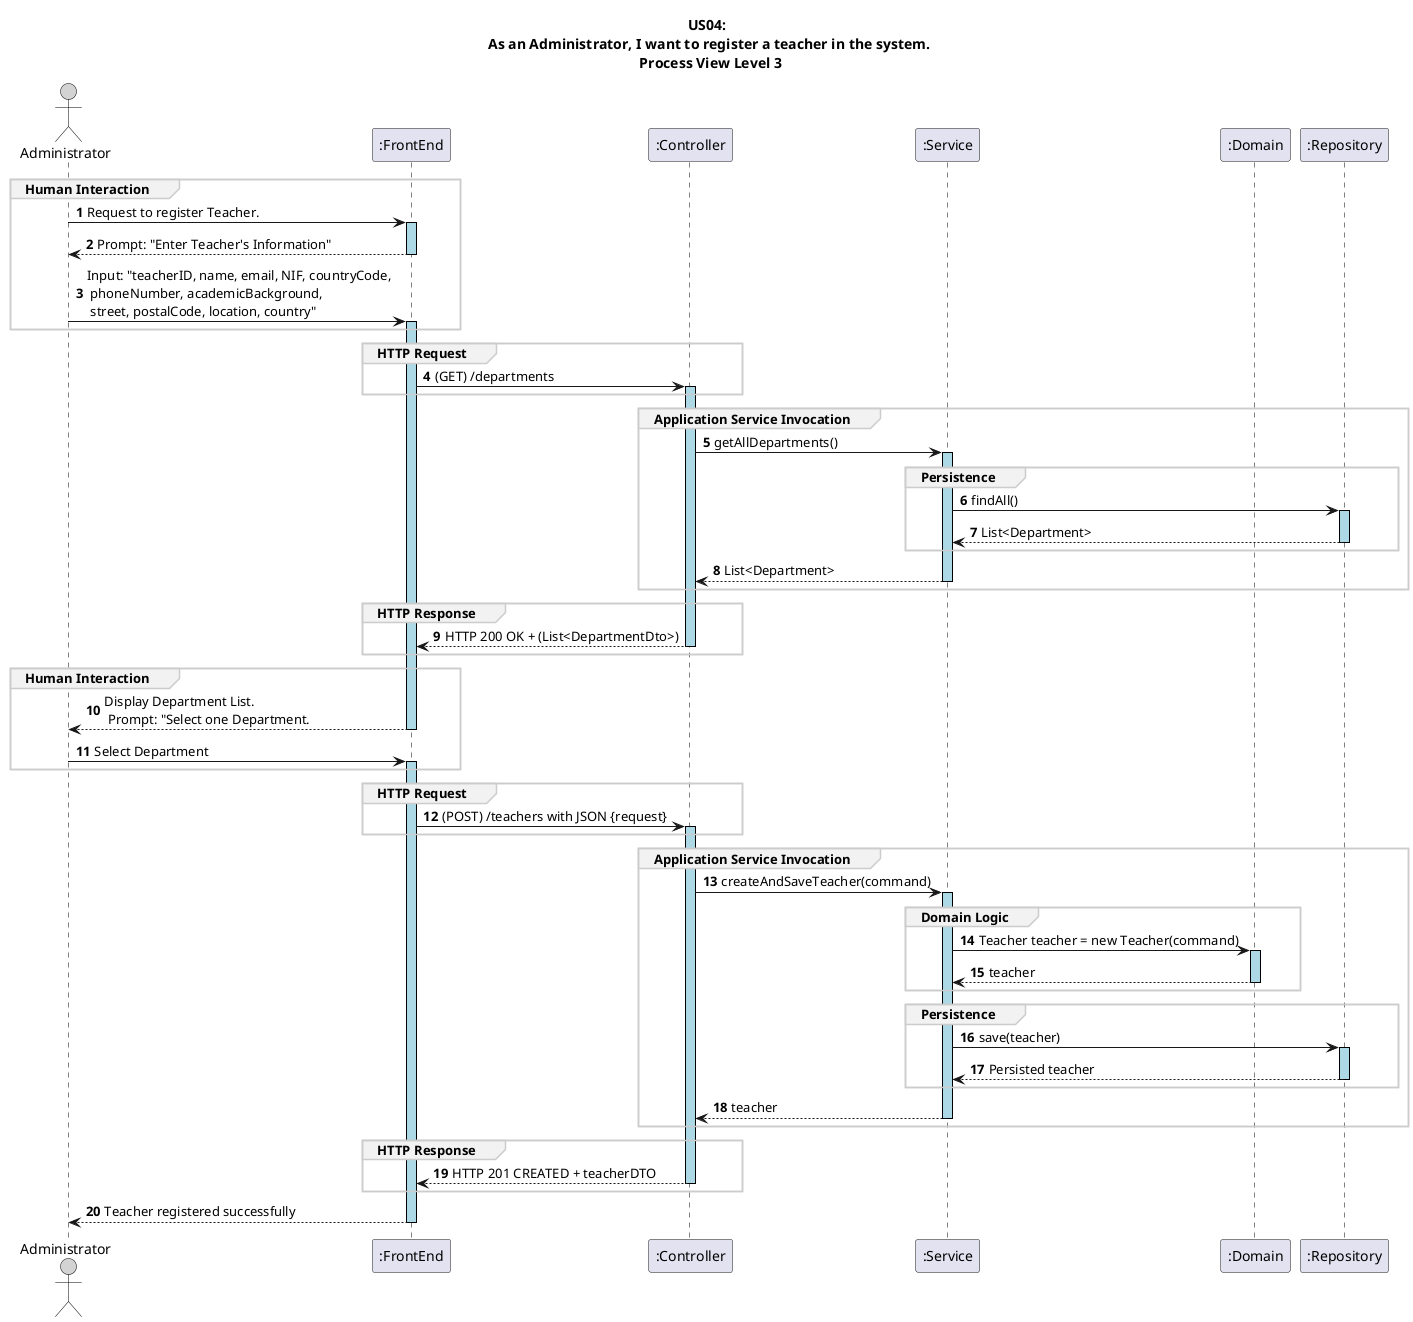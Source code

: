 @startuml

title US04: \n As an Administrator, I want to register a teacher in the system. \n Process View Level 3
autonumber

skinparam sequence {
    LifelineBorderColor black
    LifelineBackgroundColor LightBlue
    ActorBorderColor black
    ActorBackgroundColor LightGray
    GroupBorderColor #cccccc
    GroupBackgroundColor #f2f2f2
}

actor Administrator
participant ":FrontEnd" as FE
participant ":Controller" as CT
participant ":Service" as SE
participant ":Domain" as DM
participant ":Repository" as RE



group Human Interaction
Administrator -> FE ++: Request to register Teacher.
FE --> Administrator --: Prompt: "Enter Teacher's Information"
Administrator -> FE ++: Input: "teacherID, name, email, NIF, countryCode, \n phoneNumber, academicBackground, \n street, postalCode, location, country"
end group

group HTTP Request
FE -> CT ++: (GET) /departments
end group

group Application Service Invocation
CT -> SE ++: getAllDepartments()

group Persistence
SE -> RE ++: findAll()
RE --> SE --: List<Department>
end group

SE --> CT --: List<Department>
end group

group HTTP Response
CT --> FE--:  HTTP 200 OK + (List<DepartmentDto>)
end group

group Human Interaction
FE --> Administrator --: Display Department List. \n Prompt: "Select one Department.
Administrator -> FE ++: Select Department
end group

group HTTP Request
FE -> CT ++: (POST) /teachers with JSON {request}
end group

group Application Service Invocation
CT -> SE ++: createAndSaveTeacher(command)
group Domain Logic
SE -> DM ++: Teacher teacher = new Teacher(command)
DM --> SE --: teacher
end group
group Persistence
SE -> RE ++: save(teacher)
RE --> SE --: Persisted teacher
end group
SE --> CT --: teacher
end group
group HTTP Response
CT --> FE --: HTTP 201 CREATED + teacherDTO
end group
FE --> Administrator --: Teacher registered successfully
'TA --> RC --: teacherAcronym, name, email, nif, phoneNumber,\n academicBackground,street,postalcode,location,country, departmentID
'
@enduml

